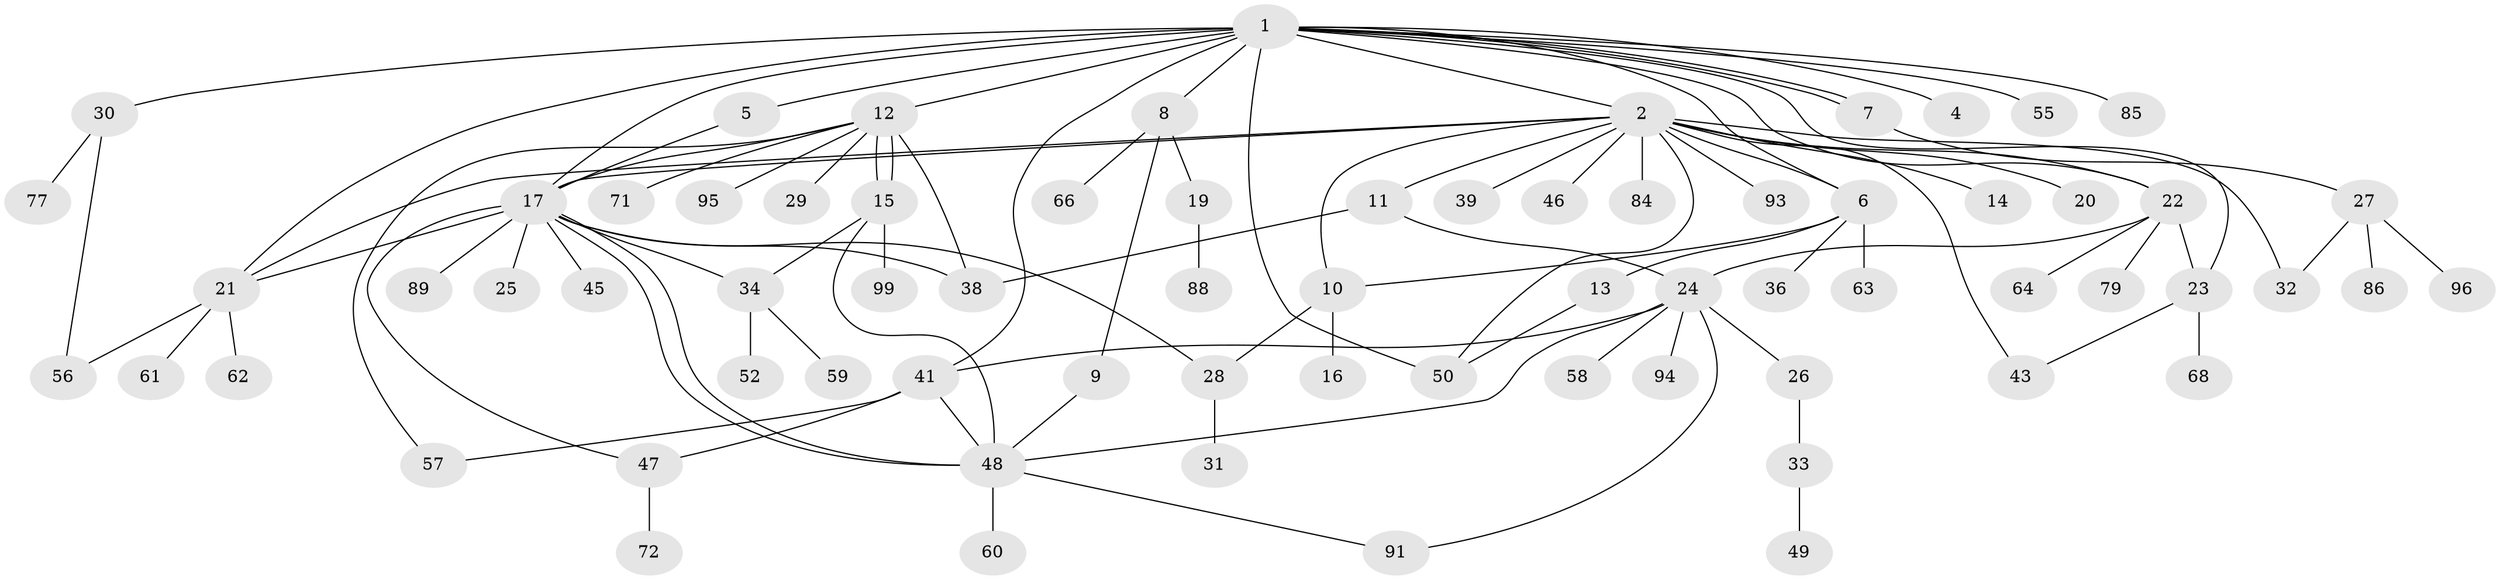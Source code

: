 // original degree distribution, {16: 0.02, 7: 0.03, 1: 0.47, 2: 0.23, 6: 0.03, 3: 0.1, 4: 0.04, 5: 0.05, 15: 0.01, 9: 0.02}
// Generated by graph-tools (version 1.1) at 2025/11/02/21/25 10:11:09]
// undirected, 71 vertices, 100 edges
graph export_dot {
graph [start="1"]
  node [color=gray90,style=filled];
  1 [super="+3"];
  2 [super="+44"];
  4;
  5;
  6 [super="+76"];
  7;
  8;
  9 [super="+65"];
  10 [super="+37"];
  11 [super="+100"];
  12 [super="+18"];
  13 [super="+78"];
  14;
  15 [super="+69"];
  16;
  17 [super="+54"];
  19;
  20;
  21 [super="+40"];
  22 [super="+92"];
  23 [super="+97"];
  24 [super="+73"];
  25 [super="+35"];
  26;
  27 [super="+81"];
  28;
  29;
  30 [super="+74"];
  31;
  32 [super="+87"];
  33;
  34 [super="+98"];
  36 [super="+51"];
  38 [super="+53"];
  39;
  41 [super="+42"];
  43;
  45;
  46 [super="+83"];
  47;
  48 [super="+90"];
  49;
  50 [super="+75"];
  52;
  55;
  56;
  57 [super="+70"];
  58 [super="+80"];
  59;
  60 [super="+67"];
  61;
  62;
  63;
  64;
  66 [super="+82"];
  68;
  71;
  72;
  77;
  79;
  84;
  85;
  86;
  88;
  89;
  91;
  93;
  94;
  95;
  96;
  99;
  1 -- 2;
  1 -- 5;
  1 -- 7;
  1 -- 7;
  1 -- 8;
  1 -- 12 [weight=3];
  1 -- 30;
  1 -- 41;
  1 -- 50;
  1 -- 55;
  1 -- 85;
  1 -- 17;
  1 -- 4;
  1 -- 21;
  1 -- 6;
  1 -- 22;
  1 -- 23;
  2 -- 6;
  2 -- 10;
  2 -- 11;
  2 -- 14;
  2 -- 20;
  2 -- 21;
  2 -- 22;
  2 -- 32;
  2 -- 39;
  2 -- 43;
  2 -- 46;
  2 -- 84;
  2 -- 93;
  2 -- 17;
  2 -- 50;
  5 -- 17;
  6 -- 13;
  6 -- 36;
  6 -- 63;
  6 -- 10;
  7 -- 27;
  8 -- 9;
  8 -- 19;
  8 -- 66;
  9 -- 48;
  10 -- 16;
  10 -- 28;
  11 -- 24;
  11 -- 38;
  12 -- 15 [weight=2];
  12 -- 15;
  12 -- 29;
  12 -- 38;
  12 -- 71;
  12 -- 17;
  12 -- 57;
  12 -- 95;
  13 -- 50;
  15 -- 34;
  15 -- 48;
  15 -- 99;
  17 -- 21;
  17 -- 25;
  17 -- 28;
  17 -- 34;
  17 -- 38;
  17 -- 45;
  17 -- 47;
  17 -- 48;
  17 -- 48;
  17 -- 89;
  19 -- 88;
  21 -- 61;
  21 -- 62;
  21 -- 56;
  22 -- 23;
  22 -- 64;
  22 -- 79;
  22 -- 24;
  23 -- 43;
  23 -- 68;
  24 -- 26;
  24 -- 41;
  24 -- 58;
  24 -- 48;
  24 -- 91;
  24 -- 94;
  26 -- 33;
  27 -- 32;
  27 -- 86;
  27 -- 96;
  28 -- 31;
  30 -- 56;
  30 -- 77;
  33 -- 49;
  34 -- 52;
  34 -- 59;
  41 -- 47;
  41 -- 48;
  41 -- 57;
  47 -- 72;
  48 -- 60;
  48 -- 91;
}
